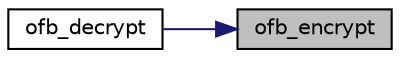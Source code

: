 digraph "ofb_encrypt"
{
 // LATEX_PDF_SIZE
  edge [fontname="Helvetica",fontsize="10",labelfontname="Helvetica",labelfontsize="10"];
  node [fontname="Helvetica",fontsize="10",shape=record];
  rankdir="RL";
  Node2 [label="ofb_encrypt",height=0.2,width=0.4,color="black", fillcolor="grey75", style="filled", fontcolor="black",tooltip="OFB encrypt."];
  Node2 -> Node3 [dir="back",color="midnightblue",fontsize="10",style="solid",fontname="Helvetica"];
  Node3 [label="ofb_decrypt",height=0.2,width=0.4,color="black", fillcolor="white", style="filled",URL="$ofb__decrypt_8c.html#ae6389c9784d9e59386fca78a48c70410",tooltip="OFB decrypt."];
}
